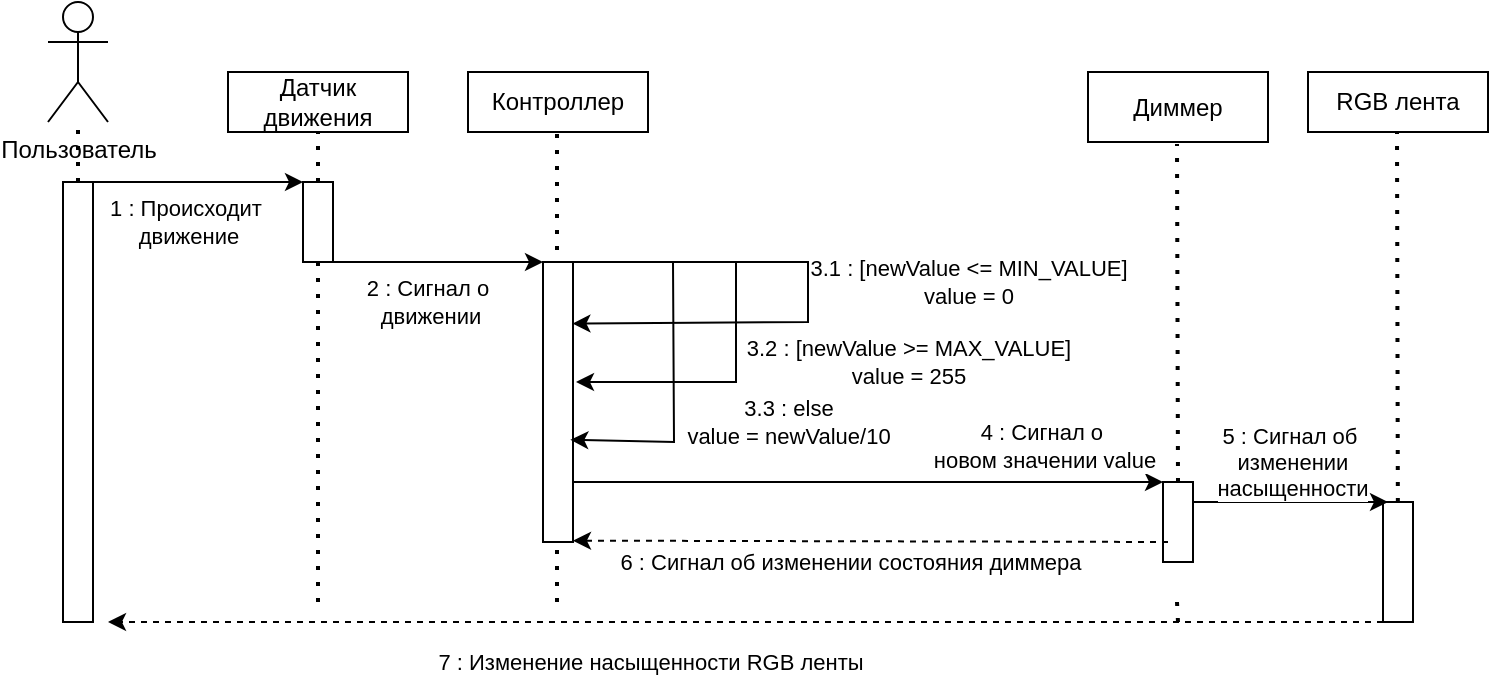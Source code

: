 <mxfile version="28.2.5">
  <diagram name="Страница — 1" id="-kVOR0s2z0rnOZGPpCxH">
    <mxGraphModel dx="1204" dy="646" grid="1" gridSize="10" guides="1" tooltips="1" connect="1" arrows="1" fold="1" page="1" pageScale="1" pageWidth="827" pageHeight="1169" math="0" shadow="0">
      <root>
        <mxCell id="0" />
        <mxCell id="1" parent="0" />
        <mxCell id="Xx_YIjfu05tgnlOFpIRW-1" value="Пользователь&lt;div&gt;&lt;br&gt;&lt;/div&gt;" style="shape=umlActor;verticalLabelPosition=bottom;verticalAlign=top;html=1;outlineConnect=0;" vertex="1" parent="1">
          <mxGeometry x="70" y="40" width="30" height="60" as="geometry" />
        </mxCell>
        <mxCell id="Xx_YIjfu05tgnlOFpIRW-2" value="" style="endArrow=none;dashed=1;html=1;dashPattern=1 3;strokeWidth=2;rounded=0;" edge="1" parent="1" source="Xx_YIjfu05tgnlOFpIRW-12" target="Xx_YIjfu05tgnlOFpIRW-1">
          <mxGeometry width="50" height="50" relative="1" as="geometry">
            <mxPoint x="85" y="340" as="sourcePoint" />
            <mxPoint x="410" y="280" as="targetPoint" />
          </mxGeometry>
        </mxCell>
        <mxCell id="Xx_YIjfu05tgnlOFpIRW-3" value="Датчик движения" style="rounded=0;whiteSpace=wrap;html=1;" vertex="1" parent="1">
          <mxGeometry x="160" y="75" width="90" height="30" as="geometry" />
        </mxCell>
        <mxCell id="Xx_YIjfu05tgnlOFpIRW-4" value="Контроллер" style="rounded=0;whiteSpace=wrap;html=1;" vertex="1" parent="1">
          <mxGeometry x="280" y="75" width="90" height="30" as="geometry" />
        </mxCell>
        <mxCell id="Xx_YIjfu05tgnlOFpIRW-5" value="Диммер" style="rounded=0;whiteSpace=wrap;html=1;" vertex="1" parent="1">
          <mxGeometry x="590" y="75" width="90" height="35" as="geometry" />
        </mxCell>
        <mxCell id="Xx_YIjfu05tgnlOFpIRW-6" value="RGB лента" style="rounded=0;whiteSpace=wrap;html=1;" vertex="1" parent="1">
          <mxGeometry x="700" y="75" width="90" height="30" as="geometry" />
        </mxCell>
        <mxCell id="Xx_YIjfu05tgnlOFpIRW-7" value="" style="endArrow=none;dashed=1;html=1;dashPattern=1 3;strokeWidth=2;rounded=0;entryX=0.5;entryY=1;entryDx=0;entryDy=0;" edge="1" parent="1" source="Xx_YIjfu05tgnlOFpIRW-14" target="Xx_YIjfu05tgnlOFpIRW-3">
          <mxGeometry width="50" height="50" relative="1" as="geometry">
            <mxPoint x="205" y="340" as="sourcePoint" />
            <mxPoint x="80" y="220" as="targetPoint" />
          </mxGeometry>
        </mxCell>
        <mxCell id="Xx_YIjfu05tgnlOFpIRW-8" value="" style="endArrow=none;dashed=1;html=1;dashPattern=1 3;strokeWidth=2;rounded=0;entryX=0.5;entryY=1;entryDx=0;entryDy=0;" edge="1" parent="1">
          <mxGeometry width="50" height="50" relative="1" as="geometry">
            <mxPoint x="324.5" y="340" as="sourcePoint" />
            <mxPoint x="324.5" y="105" as="targetPoint" />
          </mxGeometry>
        </mxCell>
        <mxCell id="Xx_YIjfu05tgnlOFpIRW-9" value="" style="endArrow=none;dashed=1;html=1;dashPattern=1 3;strokeWidth=2;rounded=0;entryX=0.5;entryY=1;entryDx=0;entryDy=0;exitX=0.5;exitY=0;exitDx=0;exitDy=0;" edge="1" parent="1" source="Xx_YIjfu05tgnlOFpIRW-37">
          <mxGeometry width="50" height="50" relative="1" as="geometry">
            <mxPoint x="635" y="296" as="sourcePoint" />
            <mxPoint x="634.5" y="111" as="targetPoint" />
          </mxGeometry>
        </mxCell>
        <mxCell id="Xx_YIjfu05tgnlOFpIRW-10" value="" style="endArrow=none;dashed=1;html=1;dashPattern=1 3;strokeWidth=2;rounded=0;entryX=0.5;entryY=1;entryDx=0;entryDy=0;" edge="1" parent="1" source="Xx_YIjfu05tgnlOFpIRW-48">
          <mxGeometry width="50" height="50" relative="1" as="geometry">
            <mxPoint x="745" y="350" as="sourcePoint" />
            <mxPoint x="744.5" y="105" as="targetPoint" />
          </mxGeometry>
        </mxCell>
        <mxCell id="Xx_YIjfu05tgnlOFpIRW-11" value="" style="endArrow=none;dashed=1;html=1;dashPattern=1 3;strokeWidth=2;rounded=0;" edge="1" parent="1" target="Xx_YIjfu05tgnlOFpIRW-12">
          <mxGeometry width="50" height="50" relative="1" as="geometry">
            <mxPoint x="85" y="340" as="sourcePoint" />
            <mxPoint x="85" y="100" as="targetPoint" />
          </mxGeometry>
        </mxCell>
        <mxCell id="Xx_YIjfu05tgnlOFpIRW-12" value="" style="rounded=0;whiteSpace=wrap;html=1;" vertex="1" parent="1">
          <mxGeometry x="77.5" y="130" width="15" height="220" as="geometry" />
        </mxCell>
        <mxCell id="Xx_YIjfu05tgnlOFpIRW-13" value="" style="endArrow=none;dashed=1;html=1;dashPattern=1 3;strokeWidth=2;rounded=0;entryX=0.5;entryY=1;entryDx=0;entryDy=0;" edge="1" parent="1" target="Xx_YIjfu05tgnlOFpIRW-14">
          <mxGeometry width="50" height="50" relative="1" as="geometry">
            <mxPoint x="205" y="340" as="sourcePoint" />
            <mxPoint x="205" y="105" as="targetPoint" />
          </mxGeometry>
        </mxCell>
        <mxCell id="Xx_YIjfu05tgnlOFpIRW-14" value="" style="rounded=0;whiteSpace=wrap;html=1;" vertex="1" parent="1">
          <mxGeometry x="197.5" y="130" width="15" height="40" as="geometry" />
        </mxCell>
        <mxCell id="Xx_YIjfu05tgnlOFpIRW-15" value="" style="endArrow=classic;html=1;rounded=0;exitX=0.75;exitY=0;exitDx=0;exitDy=0;entryX=0;entryY=0;entryDx=0;entryDy=0;" edge="1" parent="1" source="Xx_YIjfu05tgnlOFpIRW-12" target="Xx_YIjfu05tgnlOFpIRW-14">
          <mxGeometry width="50" height="50" relative="1" as="geometry">
            <mxPoint x="340" y="330" as="sourcePoint" />
            <mxPoint x="390" y="280" as="targetPoint" />
          </mxGeometry>
        </mxCell>
        <mxCell id="Xx_YIjfu05tgnlOFpIRW-16" value="1 : Происходит&amp;nbsp;&lt;div&gt;движение&lt;/div&gt;" style="edgeLabel;html=1;align=center;verticalAlign=middle;resizable=0;points=[];" vertex="1" connectable="0" parent="Xx_YIjfu05tgnlOFpIRW-15">
          <mxGeometry x="-0.646" y="-1" relative="1" as="geometry">
            <mxPoint x="32" y="19" as="offset" />
          </mxGeometry>
        </mxCell>
        <mxCell id="Xx_YIjfu05tgnlOFpIRW-17" value="" style="rounded=0;whiteSpace=wrap;html=1;" vertex="1" parent="1">
          <mxGeometry x="317.5" y="170" width="15" height="140" as="geometry" />
        </mxCell>
        <mxCell id="Xx_YIjfu05tgnlOFpIRW-18" value="" style="endArrow=classic;html=1;rounded=0;entryX=0;entryY=0;entryDx=0;entryDy=0;" edge="1" parent="1" target="Xx_YIjfu05tgnlOFpIRW-17">
          <mxGeometry width="50" height="50" relative="1" as="geometry">
            <mxPoint x="210" y="170" as="sourcePoint" />
            <mxPoint x="317.5" y="169" as="targetPoint" />
          </mxGeometry>
        </mxCell>
        <mxCell id="Xx_YIjfu05tgnlOFpIRW-19" value="2 : Сигнал о&amp;nbsp;&lt;div&gt;движении&lt;/div&gt;" style="edgeLabel;html=1;align=center;verticalAlign=middle;resizable=0;points=[];" vertex="1" connectable="0" parent="Xx_YIjfu05tgnlOFpIRW-18">
          <mxGeometry x="-0.646" y="-1" relative="1" as="geometry">
            <mxPoint x="32" y="19" as="offset" />
          </mxGeometry>
        </mxCell>
        <mxCell id="Xx_YIjfu05tgnlOFpIRW-23" value="" style="endArrow=none;dashed=1;html=1;dashPattern=1 3;strokeWidth=2;rounded=0;entryX=0.5;entryY=1;entryDx=0;entryDy=0;" edge="1" parent="1">
          <mxGeometry width="50" height="50" relative="1" as="geometry">
            <mxPoint x="634.5" y="340" as="sourcePoint" />
            <mxPoint x="635" y="350" as="targetPoint" />
          </mxGeometry>
        </mxCell>
        <mxCell id="Xx_YIjfu05tgnlOFpIRW-35" value="" style="html=1;labelBackgroundColor=#ffffff;startArrow=none;startFill=0;startSize=6;endArrow=classic;endFill=1;endSize=6;jettySize=auto;orthogonalLoop=1;strokeWidth=1;dashed=1;fontSize=14;rounded=0;exitX=0;exitY=1;exitDx=0;exitDy=0;" edge="1" parent="1" source="Xx_YIjfu05tgnlOFpIRW-48">
          <mxGeometry width="60" height="60" relative="1" as="geometry">
            <mxPoint x="645.67" y="348.814" as="sourcePoint" />
            <mxPoint x="100" y="350" as="targetPoint" />
          </mxGeometry>
        </mxCell>
        <mxCell id="Xx_YIjfu05tgnlOFpIRW-36" value="7 : Изменение насыщенности RGB ленты" style="edgeLabel;html=1;align=center;verticalAlign=middle;resizable=0;points=[];" vertex="1" connectable="0" parent="Xx_YIjfu05tgnlOFpIRW-35">
          <mxGeometry x="0.19" y="3" relative="1" as="geometry">
            <mxPoint x="13" y="17" as="offset" />
          </mxGeometry>
        </mxCell>
        <mxCell id="Xx_YIjfu05tgnlOFpIRW-38" value="" style="endArrow=classic;html=1;rounded=0;exitX=1;exitY=0;exitDx=0;exitDy=0;entryX=0.98;entryY=0.22;entryDx=0;entryDy=0;entryPerimeter=0;" edge="1" parent="1" source="Xx_YIjfu05tgnlOFpIRW-17" target="Xx_YIjfu05tgnlOFpIRW-17">
          <mxGeometry width="50" height="50" relative="1" as="geometry">
            <mxPoint x="390" y="340" as="sourcePoint" />
            <mxPoint x="340" y="200" as="targetPoint" />
            <Array as="points">
              <mxPoint x="450" y="170" />
              <mxPoint x="450" y="200" />
            </Array>
          </mxGeometry>
        </mxCell>
        <mxCell id="Xx_YIjfu05tgnlOFpIRW-39" value="" style="endArrow=classic;html=1;rounded=0;exitX=1;exitY=0;exitDx=0;exitDy=0;" edge="1" parent="1">
          <mxGeometry width="50" height="50" relative="1" as="geometry">
            <mxPoint x="334" y="170" as="sourcePoint" />
            <mxPoint x="334" y="230" as="targetPoint" />
            <Array as="points">
              <mxPoint x="414" y="170" />
              <mxPoint x="414" y="230" />
            </Array>
          </mxGeometry>
        </mxCell>
        <mxCell id="Xx_YIjfu05tgnlOFpIRW-40" value="" style="endArrow=classic;html=1;rounded=0;exitX=1;exitY=0;exitDx=0;exitDy=0;entryX=0.911;entryY=0.635;entryDx=0;entryDy=0;entryPerimeter=0;" edge="1" parent="1" target="Xx_YIjfu05tgnlOFpIRW-17">
          <mxGeometry width="50" height="50" relative="1" as="geometry">
            <mxPoint x="332.5" y="170" as="sourcePoint" />
            <mxPoint x="332.5" y="250" as="targetPoint" />
            <Array as="points">
              <mxPoint x="382.5" y="170" />
              <mxPoint x="383" y="260" />
            </Array>
          </mxGeometry>
        </mxCell>
        <mxCell id="Xx_YIjfu05tgnlOFpIRW-41" value="3.1 : [newValue &amp;lt;= MIN_VALUE]&lt;div&gt;value = 0&lt;/div&gt;" style="edgeLabel;html=1;align=center;verticalAlign=middle;resizable=0;points=[];" vertex="1" connectable="0" parent="1">
          <mxGeometry x="530" y="180" as="geometry" />
        </mxCell>
        <mxCell id="Xx_YIjfu05tgnlOFpIRW-42" value="3.2 : [newValue &amp;gt;= MAX_VALUE]&lt;div&gt;value = 255&lt;/div&gt;" style="edgeLabel;html=1;align=center;verticalAlign=middle;resizable=0;points=[];" vertex="1" connectable="0" parent="1">
          <mxGeometry x="500" y="220" as="geometry" />
        </mxCell>
        <mxCell id="Xx_YIjfu05tgnlOFpIRW-43" value="3.3 : else&lt;div&gt;value = newValue/10&lt;/div&gt;" style="edgeLabel;html=1;align=center;verticalAlign=middle;resizable=0;points=[];" vertex="1" connectable="0" parent="1">
          <mxGeometry x="440" y="250" as="geometry" />
        </mxCell>
        <mxCell id="Xx_YIjfu05tgnlOFpIRW-44" value="" style="endArrow=classic;html=1;rounded=0;entryX=0;entryY=0;entryDx=0;entryDy=0;" edge="1" parent="1">
          <mxGeometry width="50" height="50" relative="1" as="geometry">
            <mxPoint x="332" y="280" as="sourcePoint" />
            <mxPoint x="627.5" y="280" as="targetPoint" />
          </mxGeometry>
        </mxCell>
        <mxCell id="Xx_YIjfu05tgnlOFpIRW-45" value="4 : Сигнал о&amp;nbsp;&lt;div&gt;новом значении value&lt;/div&gt;" style="edgeLabel;html=1;align=center;verticalAlign=middle;resizable=0;points=[];" vertex="1" connectable="0" parent="Xx_YIjfu05tgnlOFpIRW-44">
          <mxGeometry x="-0.646" y="-1" relative="1" as="geometry">
            <mxPoint x="183" y="-19" as="offset" />
          </mxGeometry>
        </mxCell>
        <mxCell id="Xx_YIjfu05tgnlOFpIRW-47" value="" style="endArrow=none;dashed=1;html=1;dashPattern=1 3;strokeWidth=2;rounded=0;entryX=0.5;entryY=1;entryDx=0;entryDy=0;exitX=0.5;exitY=0;exitDx=0;exitDy=0;" edge="1" parent="1" target="Xx_YIjfu05tgnlOFpIRW-37">
          <mxGeometry width="50" height="50" relative="1" as="geometry">
            <mxPoint x="635" y="296" as="sourcePoint" />
            <mxPoint x="634.5" y="111" as="targetPoint" />
          </mxGeometry>
        </mxCell>
        <mxCell id="Xx_YIjfu05tgnlOFpIRW-37" value="" style="rounded=0;whiteSpace=wrap;html=1;" vertex="1" parent="1">
          <mxGeometry x="627.5" y="280" width="15" height="40" as="geometry" />
        </mxCell>
        <mxCell id="Xx_YIjfu05tgnlOFpIRW-49" value="" style="endArrow=none;dashed=1;html=1;dashPattern=1 3;strokeWidth=2;rounded=0;entryX=0.5;entryY=1;entryDx=0;entryDy=0;" edge="1" parent="1" target="Xx_YIjfu05tgnlOFpIRW-48">
          <mxGeometry width="50" height="50" relative="1" as="geometry">
            <mxPoint x="745" y="350" as="sourcePoint" />
            <mxPoint x="744.5" y="105" as="targetPoint" />
          </mxGeometry>
        </mxCell>
        <mxCell id="Xx_YIjfu05tgnlOFpIRW-48" value="" style="rounded=0;whiteSpace=wrap;html=1;" vertex="1" parent="1">
          <mxGeometry x="737.5" y="290" width="15" height="60" as="geometry" />
        </mxCell>
        <mxCell id="Xx_YIjfu05tgnlOFpIRW-50" value="" style="endArrow=classic;html=1;rounded=0;" edge="1" parent="1">
          <mxGeometry width="50" height="50" relative="1" as="geometry">
            <mxPoint x="642.5" y="290" as="sourcePoint" />
            <mxPoint x="740" y="290" as="targetPoint" />
          </mxGeometry>
        </mxCell>
        <mxCell id="Xx_YIjfu05tgnlOFpIRW-51" value="5 : Сигнал об&amp;nbsp;&lt;div&gt;изменении&lt;/div&gt;&lt;div&gt;насыщенности&lt;/div&gt;" style="edgeLabel;html=1;align=center;verticalAlign=middle;resizable=0;points=[];" vertex="1" connectable="0" parent="Xx_YIjfu05tgnlOFpIRW-50">
          <mxGeometry x="-0.646" y="-1" relative="1" as="geometry">
            <mxPoint x="32" y="-21" as="offset" />
          </mxGeometry>
        </mxCell>
        <mxCell id="Xx_YIjfu05tgnlOFpIRW-52" value="" style="html=1;labelBackgroundColor=#ffffff;startArrow=none;startFill=0;startSize=6;endArrow=classic;endFill=1;endSize=6;jettySize=auto;orthogonalLoop=1;strokeWidth=1;dashed=1;fontSize=14;rounded=0;" edge="1" parent="1">
          <mxGeometry width="60" height="60" relative="1" as="geometry">
            <mxPoint x="630" y="310" as="sourcePoint" />
            <mxPoint x="332.5" y="309.31" as="targetPoint" />
          </mxGeometry>
        </mxCell>
        <mxCell id="Xx_YIjfu05tgnlOFpIRW-53" value="6 : Сигнал об изменении состояния диммера" style="edgeLabel;html=1;align=center;verticalAlign=middle;resizable=0;points=[];" vertex="1" connectable="0" parent="Xx_YIjfu05tgnlOFpIRW-52">
          <mxGeometry x="0.19" y="3" relative="1" as="geometry">
            <mxPoint x="18" y="7" as="offset" />
          </mxGeometry>
        </mxCell>
      </root>
    </mxGraphModel>
  </diagram>
</mxfile>
